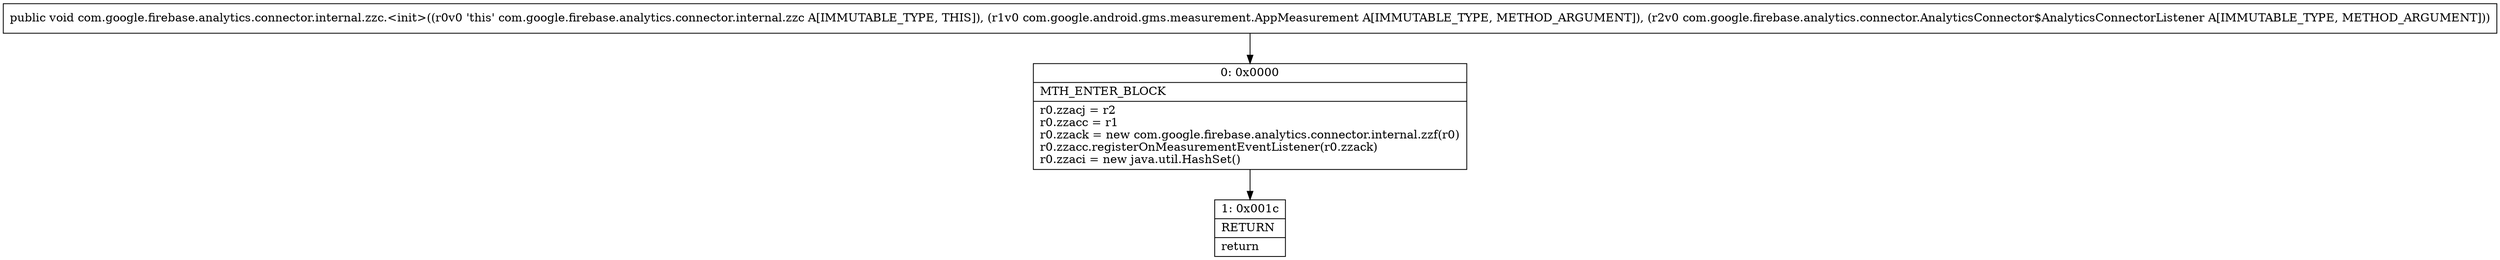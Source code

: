 digraph "CFG forcom.google.firebase.analytics.connector.internal.zzc.\<init\>(Lcom\/google\/android\/gms\/measurement\/AppMeasurement;Lcom\/google\/firebase\/analytics\/connector\/AnalyticsConnector$AnalyticsConnectorListener;)V" {
Node_0 [shape=record,label="{0\:\ 0x0000|MTH_ENTER_BLOCK\l|r0.zzacj = r2\lr0.zzacc = r1\lr0.zzack = new com.google.firebase.analytics.connector.internal.zzf(r0)\lr0.zzacc.registerOnMeasurementEventListener(r0.zzack)\lr0.zzaci = new java.util.HashSet()\l}"];
Node_1 [shape=record,label="{1\:\ 0x001c|RETURN\l|return\l}"];
MethodNode[shape=record,label="{public void com.google.firebase.analytics.connector.internal.zzc.\<init\>((r0v0 'this' com.google.firebase.analytics.connector.internal.zzc A[IMMUTABLE_TYPE, THIS]), (r1v0 com.google.android.gms.measurement.AppMeasurement A[IMMUTABLE_TYPE, METHOD_ARGUMENT]), (r2v0 com.google.firebase.analytics.connector.AnalyticsConnector$AnalyticsConnectorListener A[IMMUTABLE_TYPE, METHOD_ARGUMENT])) }"];
MethodNode -> Node_0;
Node_0 -> Node_1;
}

